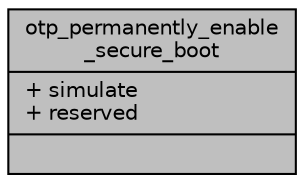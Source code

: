 digraph "otp_permanently_enable_secure_boot"
{
 // INTERACTIVE_SVG=YES
 // LATEX_PDF_SIZE
  bgcolor="transparent";
  edge [fontname="Helvetica",fontsize="10",labelfontname="Helvetica",labelfontsize="10"];
  node [fontname="Helvetica",fontsize="10",shape=record];
  Node1 [label="{otp_permanently_enable\l_secure_boot\n|+ simulate\l+ reserved\l|}",height=0.2,width=0.4,color="black", fillcolor="grey75", style="filled", fontcolor="black",tooltip=" "];
}
